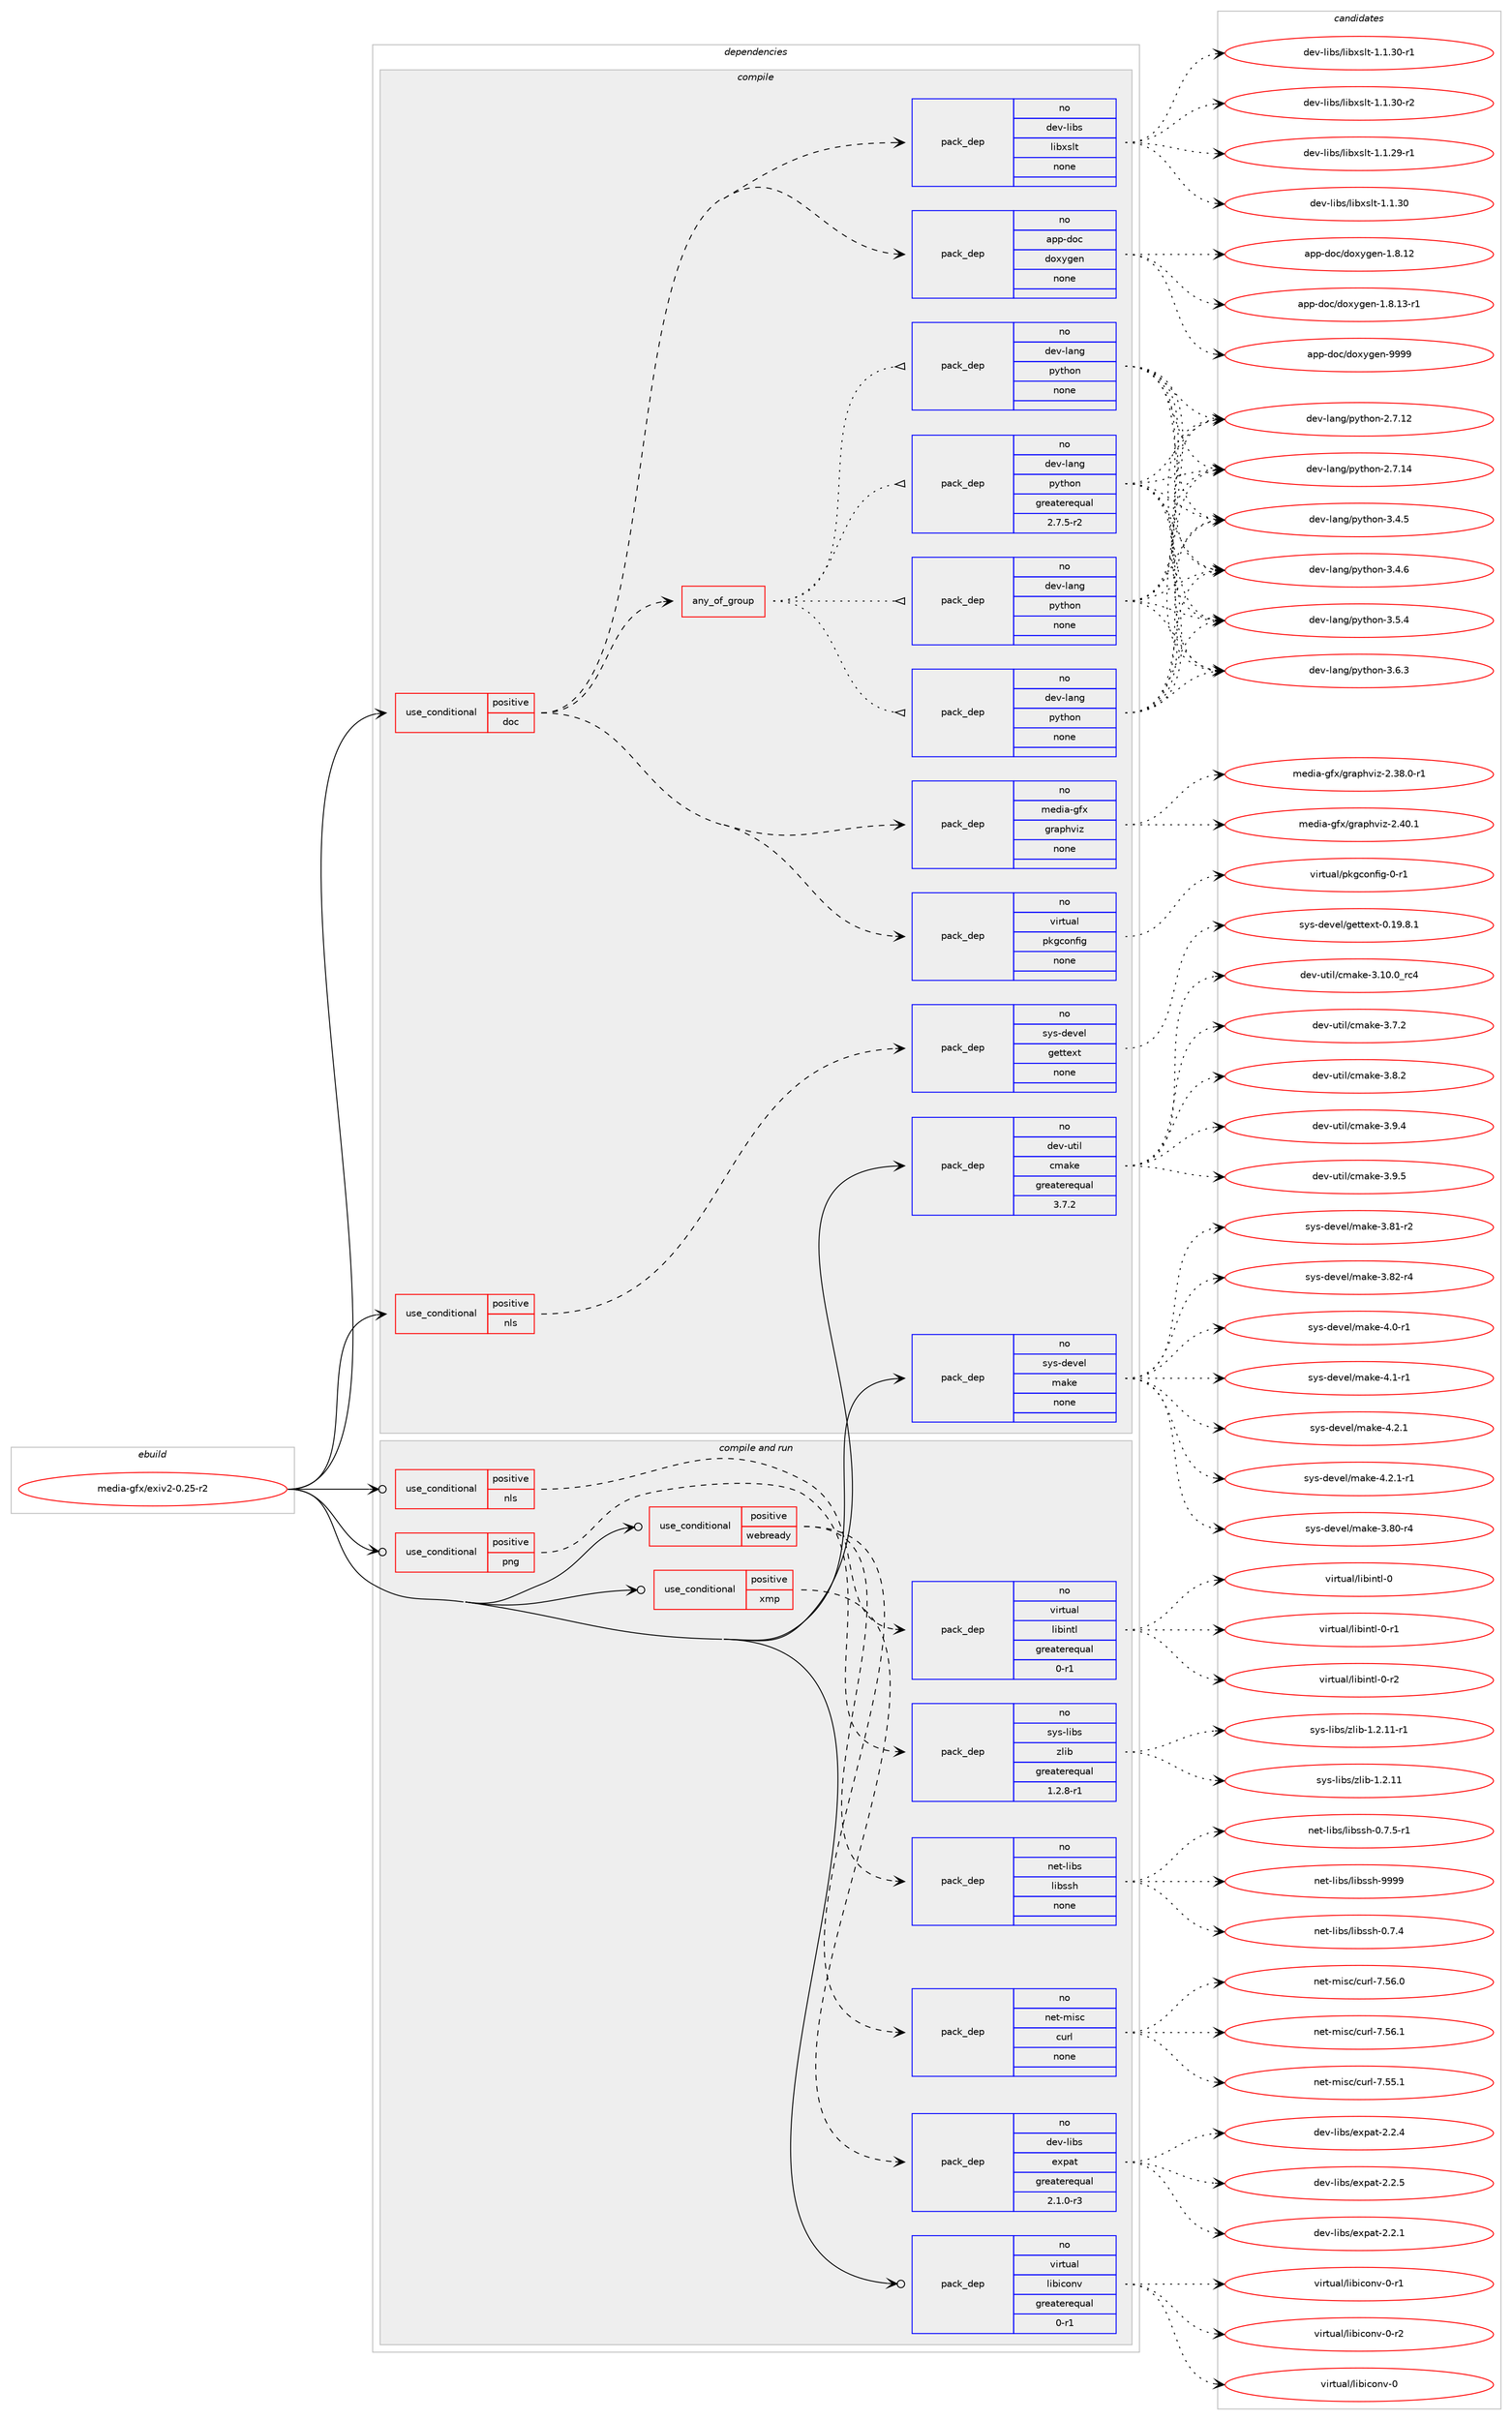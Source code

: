 digraph prolog {

# *************
# Graph options
# *************

newrank=true;
concentrate=true;
compound=true;
graph [rankdir=LR,fontname=Helvetica,fontsize=10,ranksep=1.5];#, ranksep=2.5, nodesep=0.2];
edge  [arrowhead=vee];
node  [fontname=Helvetica,fontsize=10];

# **********
# The ebuild
# **********

subgraph cluster_leftcol {
color=gray;
rank=same;
label=<<i>ebuild</i>>;
id [label="media-gfx/exiv2-0.25-r2", color=red, width=4, href="../media-gfx/exiv2-0.25-r2.svg"];
}

# ****************
# The dependencies
# ****************

subgraph cluster_midcol {
color=gray;
label=<<i>dependencies</i>>;
subgraph cluster_compile {
fillcolor="#eeeeee";
style=filled;
label=<<i>compile</i>>;
subgraph cond87143 {
dependency352194 [label=<<TABLE BORDER="0" CELLBORDER="1" CELLSPACING="0" CELLPADDING="4"><TR><TD ROWSPAN="3" CELLPADDING="10">use_conditional</TD></TR><TR><TD>positive</TD></TR><TR><TD>doc</TD></TR></TABLE>>, shape=none, color=red];
subgraph pack259701 {
dependency352195 [label=<<TABLE BORDER="0" CELLBORDER="1" CELLSPACING="0" CELLPADDING="4" WIDTH="220"><TR><TD ROWSPAN="6" CELLPADDING="30">pack_dep</TD></TR><TR><TD WIDTH="110">no</TD></TR><TR><TD>app-doc</TD></TR><TR><TD>doxygen</TD></TR><TR><TD>none</TD></TR><TR><TD></TD></TR></TABLE>>, shape=none, color=blue];
}
dependency352194:e -> dependency352195:w [weight=20,style="dashed",arrowhead="vee"];
subgraph pack259702 {
dependency352196 [label=<<TABLE BORDER="0" CELLBORDER="1" CELLSPACING="0" CELLPADDING="4" WIDTH="220"><TR><TD ROWSPAN="6" CELLPADDING="30">pack_dep</TD></TR><TR><TD WIDTH="110">no</TD></TR><TR><TD>dev-libs</TD></TR><TR><TD>libxslt</TD></TR><TR><TD>none</TD></TR><TR><TD></TD></TR></TABLE>>, shape=none, color=blue];
}
dependency352194:e -> dependency352196:w [weight=20,style="dashed",arrowhead="vee"];
subgraph pack259703 {
dependency352197 [label=<<TABLE BORDER="0" CELLBORDER="1" CELLSPACING="0" CELLPADDING="4" WIDTH="220"><TR><TD ROWSPAN="6" CELLPADDING="30">pack_dep</TD></TR><TR><TD WIDTH="110">no</TD></TR><TR><TD>virtual</TD></TR><TR><TD>pkgconfig</TD></TR><TR><TD>none</TD></TR><TR><TD></TD></TR></TABLE>>, shape=none, color=blue];
}
dependency352194:e -> dependency352197:w [weight=20,style="dashed",arrowhead="vee"];
subgraph pack259704 {
dependency352198 [label=<<TABLE BORDER="0" CELLBORDER="1" CELLSPACING="0" CELLPADDING="4" WIDTH="220"><TR><TD ROWSPAN="6" CELLPADDING="30">pack_dep</TD></TR><TR><TD WIDTH="110">no</TD></TR><TR><TD>media-gfx</TD></TR><TR><TD>graphviz</TD></TR><TR><TD>none</TD></TR><TR><TD></TD></TR></TABLE>>, shape=none, color=blue];
}
dependency352194:e -> dependency352198:w [weight=20,style="dashed",arrowhead="vee"];
subgraph any5245 {
dependency352199 [label=<<TABLE BORDER="0" CELLBORDER="1" CELLSPACING="0" CELLPADDING="4"><TR><TD CELLPADDING="10">any_of_group</TD></TR></TABLE>>, shape=none, color=red];subgraph pack259705 {
dependency352200 [label=<<TABLE BORDER="0" CELLBORDER="1" CELLSPACING="0" CELLPADDING="4" WIDTH="220"><TR><TD ROWSPAN="6" CELLPADDING="30">pack_dep</TD></TR><TR><TD WIDTH="110">no</TD></TR><TR><TD>dev-lang</TD></TR><TR><TD>python</TD></TR><TR><TD>none</TD></TR><TR><TD></TD></TR></TABLE>>, shape=none, color=blue];
}
dependency352199:e -> dependency352200:w [weight=20,style="dotted",arrowhead="oinv"];
subgraph pack259706 {
dependency352201 [label=<<TABLE BORDER="0" CELLBORDER="1" CELLSPACING="0" CELLPADDING="4" WIDTH="220"><TR><TD ROWSPAN="6" CELLPADDING="30">pack_dep</TD></TR><TR><TD WIDTH="110">no</TD></TR><TR><TD>dev-lang</TD></TR><TR><TD>python</TD></TR><TR><TD>none</TD></TR><TR><TD></TD></TR></TABLE>>, shape=none, color=blue];
}
dependency352199:e -> dependency352201:w [weight=20,style="dotted",arrowhead="oinv"];
subgraph pack259707 {
dependency352202 [label=<<TABLE BORDER="0" CELLBORDER="1" CELLSPACING="0" CELLPADDING="4" WIDTH="220"><TR><TD ROWSPAN="6" CELLPADDING="30">pack_dep</TD></TR><TR><TD WIDTH="110">no</TD></TR><TR><TD>dev-lang</TD></TR><TR><TD>python</TD></TR><TR><TD>none</TD></TR><TR><TD></TD></TR></TABLE>>, shape=none, color=blue];
}
dependency352199:e -> dependency352202:w [weight=20,style="dotted",arrowhead="oinv"];
subgraph pack259708 {
dependency352203 [label=<<TABLE BORDER="0" CELLBORDER="1" CELLSPACING="0" CELLPADDING="4" WIDTH="220"><TR><TD ROWSPAN="6" CELLPADDING="30">pack_dep</TD></TR><TR><TD WIDTH="110">no</TD></TR><TR><TD>dev-lang</TD></TR><TR><TD>python</TD></TR><TR><TD>greaterequal</TD></TR><TR><TD>2.7.5-r2</TD></TR></TABLE>>, shape=none, color=blue];
}
dependency352199:e -> dependency352203:w [weight=20,style="dotted",arrowhead="oinv"];
}
dependency352194:e -> dependency352199:w [weight=20,style="dashed",arrowhead="vee"];
}
id:e -> dependency352194:w [weight=20,style="solid",arrowhead="vee"];
subgraph cond87144 {
dependency352204 [label=<<TABLE BORDER="0" CELLBORDER="1" CELLSPACING="0" CELLPADDING="4"><TR><TD ROWSPAN="3" CELLPADDING="10">use_conditional</TD></TR><TR><TD>positive</TD></TR><TR><TD>nls</TD></TR></TABLE>>, shape=none, color=red];
subgraph pack259709 {
dependency352205 [label=<<TABLE BORDER="0" CELLBORDER="1" CELLSPACING="0" CELLPADDING="4" WIDTH="220"><TR><TD ROWSPAN="6" CELLPADDING="30">pack_dep</TD></TR><TR><TD WIDTH="110">no</TD></TR><TR><TD>sys-devel</TD></TR><TR><TD>gettext</TD></TR><TR><TD>none</TD></TR><TR><TD></TD></TR></TABLE>>, shape=none, color=blue];
}
dependency352204:e -> dependency352205:w [weight=20,style="dashed",arrowhead="vee"];
}
id:e -> dependency352204:w [weight=20,style="solid",arrowhead="vee"];
subgraph pack259710 {
dependency352206 [label=<<TABLE BORDER="0" CELLBORDER="1" CELLSPACING="0" CELLPADDING="4" WIDTH="220"><TR><TD ROWSPAN="6" CELLPADDING="30">pack_dep</TD></TR><TR><TD WIDTH="110">no</TD></TR><TR><TD>dev-util</TD></TR><TR><TD>cmake</TD></TR><TR><TD>greaterequal</TD></TR><TR><TD>3.7.2</TD></TR></TABLE>>, shape=none, color=blue];
}
id:e -> dependency352206:w [weight=20,style="solid",arrowhead="vee"];
subgraph pack259711 {
dependency352207 [label=<<TABLE BORDER="0" CELLBORDER="1" CELLSPACING="0" CELLPADDING="4" WIDTH="220"><TR><TD ROWSPAN="6" CELLPADDING="30">pack_dep</TD></TR><TR><TD WIDTH="110">no</TD></TR><TR><TD>sys-devel</TD></TR><TR><TD>make</TD></TR><TR><TD>none</TD></TR><TR><TD></TD></TR></TABLE>>, shape=none, color=blue];
}
id:e -> dependency352207:w [weight=20,style="solid",arrowhead="vee"];
}
subgraph cluster_compileandrun {
fillcolor="#eeeeee";
style=filled;
label=<<i>compile and run</i>>;
subgraph cond87145 {
dependency352208 [label=<<TABLE BORDER="0" CELLBORDER="1" CELLSPACING="0" CELLPADDING="4"><TR><TD ROWSPAN="3" CELLPADDING="10">use_conditional</TD></TR><TR><TD>positive</TD></TR><TR><TD>nls</TD></TR></TABLE>>, shape=none, color=red];
subgraph pack259712 {
dependency352209 [label=<<TABLE BORDER="0" CELLBORDER="1" CELLSPACING="0" CELLPADDING="4" WIDTH="220"><TR><TD ROWSPAN="6" CELLPADDING="30">pack_dep</TD></TR><TR><TD WIDTH="110">no</TD></TR><TR><TD>virtual</TD></TR><TR><TD>libintl</TD></TR><TR><TD>greaterequal</TD></TR><TR><TD>0-r1</TD></TR></TABLE>>, shape=none, color=blue];
}
dependency352208:e -> dependency352209:w [weight=20,style="dashed",arrowhead="vee"];
}
id:e -> dependency352208:w [weight=20,style="solid",arrowhead="odotvee"];
subgraph cond87146 {
dependency352210 [label=<<TABLE BORDER="0" CELLBORDER="1" CELLSPACING="0" CELLPADDING="4"><TR><TD ROWSPAN="3" CELLPADDING="10">use_conditional</TD></TR><TR><TD>positive</TD></TR><TR><TD>png</TD></TR></TABLE>>, shape=none, color=red];
subgraph pack259713 {
dependency352211 [label=<<TABLE BORDER="0" CELLBORDER="1" CELLSPACING="0" CELLPADDING="4" WIDTH="220"><TR><TD ROWSPAN="6" CELLPADDING="30">pack_dep</TD></TR><TR><TD WIDTH="110">no</TD></TR><TR><TD>sys-libs</TD></TR><TR><TD>zlib</TD></TR><TR><TD>greaterequal</TD></TR><TR><TD>1.2.8-r1</TD></TR></TABLE>>, shape=none, color=blue];
}
dependency352210:e -> dependency352211:w [weight=20,style="dashed",arrowhead="vee"];
}
id:e -> dependency352210:w [weight=20,style="solid",arrowhead="odotvee"];
subgraph cond87147 {
dependency352212 [label=<<TABLE BORDER="0" CELLBORDER="1" CELLSPACING="0" CELLPADDING="4"><TR><TD ROWSPAN="3" CELLPADDING="10">use_conditional</TD></TR><TR><TD>positive</TD></TR><TR><TD>webready</TD></TR></TABLE>>, shape=none, color=red];
subgraph pack259714 {
dependency352213 [label=<<TABLE BORDER="0" CELLBORDER="1" CELLSPACING="0" CELLPADDING="4" WIDTH="220"><TR><TD ROWSPAN="6" CELLPADDING="30">pack_dep</TD></TR><TR><TD WIDTH="110">no</TD></TR><TR><TD>net-libs</TD></TR><TR><TD>libssh</TD></TR><TR><TD>none</TD></TR><TR><TD></TD></TR></TABLE>>, shape=none, color=blue];
}
dependency352212:e -> dependency352213:w [weight=20,style="dashed",arrowhead="vee"];
subgraph pack259715 {
dependency352214 [label=<<TABLE BORDER="0" CELLBORDER="1" CELLSPACING="0" CELLPADDING="4" WIDTH="220"><TR><TD ROWSPAN="6" CELLPADDING="30">pack_dep</TD></TR><TR><TD WIDTH="110">no</TD></TR><TR><TD>net-misc</TD></TR><TR><TD>curl</TD></TR><TR><TD>none</TD></TR><TR><TD></TD></TR></TABLE>>, shape=none, color=blue];
}
dependency352212:e -> dependency352214:w [weight=20,style="dashed",arrowhead="vee"];
}
id:e -> dependency352212:w [weight=20,style="solid",arrowhead="odotvee"];
subgraph cond87148 {
dependency352215 [label=<<TABLE BORDER="0" CELLBORDER="1" CELLSPACING="0" CELLPADDING="4"><TR><TD ROWSPAN="3" CELLPADDING="10">use_conditional</TD></TR><TR><TD>positive</TD></TR><TR><TD>xmp</TD></TR></TABLE>>, shape=none, color=red];
subgraph pack259716 {
dependency352216 [label=<<TABLE BORDER="0" CELLBORDER="1" CELLSPACING="0" CELLPADDING="4" WIDTH="220"><TR><TD ROWSPAN="6" CELLPADDING="30">pack_dep</TD></TR><TR><TD WIDTH="110">no</TD></TR><TR><TD>dev-libs</TD></TR><TR><TD>expat</TD></TR><TR><TD>greaterequal</TD></TR><TR><TD>2.1.0-r3</TD></TR></TABLE>>, shape=none, color=blue];
}
dependency352215:e -> dependency352216:w [weight=20,style="dashed",arrowhead="vee"];
}
id:e -> dependency352215:w [weight=20,style="solid",arrowhead="odotvee"];
subgraph pack259717 {
dependency352217 [label=<<TABLE BORDER="0" CELLBORDER="1" CELLSPACING="0" CELLPADDING="4" WIDTH="220"><TR><TD ROWSPAN="6" CELLPADDING="30">pack_dep</TD></TR><TR><TD WIDTH="110">no</TD></TR><TR><TD>virtual</TD></TR><TR><TD>libiconv</TD></TR><TR><TD>greaterequal</TD></TR><TR><TD>0-r1</TD></TR></TABLE>>, shape=none, color=blue];
}
id:e -> dependency352217:w [weight=20,style="solid",arrowhead="odotvee"];
}
subgraph cluster_run {
fillcolor="#eeeeee";
style=filled;
label=<<i>run</i>>;
}
}

# **************
# The candidates
# **************

subgraph cluster_choices {
rank=same;
color=gray;
label=<<i>candidates</i>>;

subgraph choice259701 {
color=black;
nodesep=1;
choice9711211245100111994710011112012110310111045494656464950 [label="app-doc/doxygen-1.8.12", color=red, width=4,href="../app-doc/doxygen-1.8.12.svg"];
choice97112112451001119947100111120121103101110454946564649514511449 [label="app-doc/doxygen-1.8.13-r1", color=red, width=4,href="../app-doc/doxygen-1.8.13-r1.svg"];
choice971121124510011199471001111201211031011104557575757 [label="app-doc/doxygen-9999", color=red, width=4,href="../app-doc/doxygen-9999.svg"];
dependency352195:e -> choice9711211245100111994710011112012110310111045494656464950:w [style=dotted,weight="100"];
dependency352195:e -> choice97112112451001119947100111120121103101110454946564649514511449:w [style=dotted,weight="100"];
dependency352195:e -> choice971121124510011199471001111201211031011104557575757:w [style=dotted,weight="100"];
}
subgraph choice259702 {
color=black;
nodesep=1;
choice10010111845108105981154710810598120115108116454946494650574511449 [label="dev-libs/libxslt-1.1.29-r1", color=red, width=4,href="../dev-libs/libxslt-1.1.29-r1.svg"];
choice1001011184510810598115471081059812011510811645494649465148 [label="dev-libs/libxslt-1.1.30", color=red, width=4,href="../dev-libs/libxslt-1.1.30.svg"];
choice10010111845108105981154710810598120115108116454946494651484511449 [label="dev-libs/libxslt-1.1.30-r1", color=red, width=4,href="../dev-libs/libxslt-1.1.30-r1.svg"];
choice10010111845108105981154710810598120115108116454946494651484511450 [label="dev-libs/libxslt-1.1.30-r2", color=red, width=4,href="../dev-libs/libxslt-1.1.30-r2.svg"];
dependency352196:e -> choice10010111845108105981154710810598120115108116454946494650574511449:w [style=dotted,weight="100"];
dependency352196:e -> choice1001011184510810598115471081059812011510811645494649465148:w [style=dotted,weight="100"];
dependency352196:e -> choice10010111845108105981154710810598120115108116454946494651484511449:w [style=dotted,weight="100"];
dependency352196:e -> choice10010111845108105981154710810598120115108116454946494651484511450:w [style=dotted,weight="100"];
}
subgraph choice259703 {
color=black;
nodesep=1;
choice11810511411611797108471121071039911111010210510345484511449 [label="virtual/pkgconfig-0-r1", color=red, width=4,href="../virtual/pkgconfig-0-r1.svg"];
dependency352197:e -> choice11810511411611797108471121071039911111010210510345484511449:w [style=dotted,weight="100"];
}
subgraph choice259704 {
color=black;
nodesep=1;
choice10910110010597451031021204710311497112104118105122455046515646484511449 [label="media-gfx/graphviz-2.38.0-r1", color=red, width=4,href="../media-gfx/graphviz-2.38.0-r1.svg"];
choice1091011001059745103102120471031149711210411810512245504652484649 [label="media-gfx/graphviz-2.40.1", color=red, width=4,href="../media-gfx/graphviz-2.40.1.svg"];
dependency352198:e -> choice10910110010597451031021204710311497112104118105122455046515646484511449:w [style=dotted,weight="100"];
dependency352198:e -> choice1091011001059745103102120471031149711210411810512245504652484649:w [style=dotted,weight="100"];
}
subgraph choice259705 {
color=black;
nodesep=1;
choice10010111845108971101034711212111610411111045504655464950 [label="dev-lang/python-2.7.12", color=red, width=4,href="../dev-lang/python-2.7.12.svg"];
choice10010111845108971101034711212111610411111045504655464952 [label="dev-lang/python-2.7.14", color=red, width=4,href="../dev-lang/python-2.7.14.svg"];
choice100101118451089711010347112121116104111110455146524653 [label="dev-lang/python-3.4.5", color=red, width=4,href="../dev-lang/python-3.4.5.svg"];
choice100101118451089711010347112121116104111110455146524654 [label="dev-lang/python-3.4.6", color=red, width=4,href="../dev-lang/python-3.4.6.svg"];
choice100101118451089711010347112121116104111110455146534652 [label="dev-lang/python-3.5.4", color=red, width=4,href="../dev-lang/python-3.5.4.svg"];
choice100101118451089711010347112121116104111110455146544651 [label="dev-lang/python-3.6.3", color=red, width=4,href="../dev-lang/python-3.6.3.svg"];
dependency352200:e -> choice10010111845108971101034711212111610411111045504655464950:w [style=dotted,weight="100"];
dependency352200:e -> choice10010111845108971101034711212111610411111045504655464952:w [style=dotted,weight="100"];
dependency352200:e -> choice100101118451089711010347112121116104111110455146524653:w [style=dotted,weight="100"];
dependency352200:e -> choice100101118451089711010347112121116104111110455146524654:w [style=dotted,weight="100"];
dependency352200:e -> choice100101118451089711010347112121116104111110455146534652:w [style=dotted,weight="100"];
dependency352200:e -> choice100101118451089711010347112121116104111110455146544651:w [style=dotted,weight="100"];
}
subgraph choice259706 {
color=black;
nodesep=1;
choice10010111845108971101034711212111610411111045504655464950 [label="dev-lang/python-2.7.12", color=red, width=4,href="../dev-lang/python-2.7.12.svg"];
choice10010111845108971101034711212111610411111045504655464952 [label="dev-lang/python-2.7.14", color=red, width=4,href="../dev-lang/python-2.7.14.svg"];
choice100101118451089711010347112121116104111110455146524653 [label="dev-lang/python-3.4.5", color=red, width=4,href="../dev-lang/python-3.4.5.svg"];
choice100101118451089711010347112121116104111110455146524654 [label="dev-lang/python-3.4.6", color=red, width=4,href="../dev-lang/python-3.4.6.svg"];
choice100101118451089711010347112121116104111110455146534652 [label="dev-lang/python-3.5.4", color=red, width=4,href="../dev-lang/python-3.5.4.svg"];
choice100101118451089711010347112121116104111110455146544651 [label="dev-lang/python-3.6.3", color=red, width=4,href="../dev-lang/python-3.6.3.svg"];
dependency352201:e -> choice10010111845108971101034711212111610411111045504655464950:w [style=dotted,weight="100"];
dependency352201:e -> choice10010111845108971101034711212111610411111045504655464952:w [style=dotted,weight="100"];
dependency352201:e -> choice100101118451089711010347112121116104111110455146524653:w [style=dotted,weight="100"];
dependency352201:e -> choice100101118451089711010347112121116104111110455146524654:w [style=dotted,weight="100"];
dependency352201:e -> choice100101118451089711010347112121116104111110455146534652:w [style=dotted,weight="100"];
dependency352201:e -> choice100101118451089711010347112121116104111110455146544651:w [style=dotted,weight="100"];
}
subgraph choice259707 {
color=black;
nodesep=1;
choice10010111845108971101034711212111610411111045504655464950 [label="dev-lang/python-2.7.12", color=red, width=4,href="../dev-lang/python-2.7.12.svg"];
choice10010111845108971101034711212111610411111045504655464952 [label="dev-lang/python-2.7.14", color=red, width=4,href="../dev-lang/python-2.7.14.svg"];
choice100101118451089711010347112121116104111110455146524653 [label="dev-lang/python-3.4.5", color=red, width=4,href="../dev-lang/python-3.4.5.svg"];
choice100101118451089711010347112121116104111110455146524654 [label="dev-lang/python-3.4.6", color=red, width=4,href="../dev-lang/python-3.4.6.svg"];
choice100101118451089711010347112121116104111110455146534652 [label="dev-lang/python-3.5.4", color=red, width=4,href="../dev-lang/python-3.5.4.svg"];
choice100101118451089711010347112121116104111110455146544651 [label="dev-lang/python-3.6.3", color=red, width=4,href="../dev-lang/python-3.6.3.svg"];
dependency352202:e -> choice10010111845108971101034711212111610411111045504655464950:w [style=dotted,weight="100"];
dependency352202:e -> choice10010111845108971101034711212111610411111045504655464952:w [style=dotted,weight="100"];
dependency352202:e -> choice100101118451089711010347112121116104111110455146524653:w [style=dotted,weight="100"];
dependency352202:e -> choice100101118451089711010347112121116104111110455146524654:w [style=dotted,weight="100"];
dependency352202:e -> choice100101118451089711010347112121116104111110455146534652:w [style=dotted,weight="100"];
dependency352202:e -> choice100101118451089711010347112121116104111110455146544651:w [style=dotted,weight="100"];
}
subgraph choice259708 {
color=black;
nodesep=1;
choice10010111845108971101034711212111610411111045504655464950 [label="dev-lang/python-2.7.12", color=red, width=4,href="../dev-lang/python-2.7.12.svg"];
choice10010111845108971101034711212111610411111045504655464952 [label="dev-lang/python-2.7.14", color=red, width=4,href="../dev-lang/python-2.7.14.svg"];
choice100101118451089711010347112121116104111110455146524653 [label="dev-lang/python-3.4.5", color=red, width=4,href="../dev-lang/python-3.4.5.svg"];
choice100101118451089711010347112121116104111110455146524654 [label="dev-lang/python-3.4.6", color=red, width=4,href="../dev-lang/python-3.4.6.svg"];
choice100101118451089711010347112121116104111110455146534652 [label="dev-lang/python-3.5.4", color=red, width=4,href="../dev-lang/python-3.5.4.svg"];
choice100101118451089711010347112121116104111110455146544651 [label="dev-lang/python-3.6.3", color=red, width=4,href="../dev-lang/python-3.6.3.svg"];
dependency352203:e -> choice10010111845108971101034711212111610411111045504655464950:w [style=dotted,weight="100"];
dependency352203:e -> choice10010111845108971101034711212111610411111045504655464952:w [style=dotted,weight="100"];
dependency352203:e -> choice100101118451089711010347112121116104111110455146524653:w [style=dotted,weight="100"];
dependency352203:e -> choice100101118451089711010347112121116104111110455146524654:w [style=dotted,weight="100"];
dependency352203:e -> choice100101118451089711010347112121116104111110455146534652:w [style=dotted,weight="100"];
dependency352203:e -> choice100101118451089711010347112121116104111110455146544651:w [style=dotted,weight="100"];
}
subgraph choice259709 {
color=black;
nodesep=1;
choice1151211154510010111810110847103101116116101120116454846495746564649 [label="sys-devel/gettext-0.19.8.1", color=red, width=4,href="../sys-devel/gettext-0.19.8.1.svg"];
dependency352205:e -> choice1151211154510010111810110847103101116116101120116454846495746564649:w [style=dotted,weight="100"];
}
subgraph choice259710 {
color=black;
nodesep=1;
choice1001011184511711610510847991099710710145514649484648951149952 [label="dev-util/cmake-3.10.0_rc4", color=red, width=4,href="../dev-util/cmake-3.10.0_rc4.svg"];
choice10010111845117116105108479910997107101455146554650 [label="dev-util/cmake-3.7.2", color=red, width=4,href="../dev-util/cmake-3.7.2.svg"];
choice10010111845117116105108479910997107101455146564650 [label="dev-util/cmake-3.8.2", color=red, width=4,href="../dev-util/cmake-3.8.2.svg"];
choice10010111845117116105108479910997107101455146574652 [label="dev-util/cmake-3.9.4", color=red, width=4,href="../dev-util/cmake-3.9.4.svg"];
choice10010111845117116105108479910997107101455146574653 [label="dev-util/cmake-3.9.5", color=red, width=4,href="../dev-util/cmake-3.9.5.svg"];
dependency352206:e -> choice1001011184511711610510847991099710710145514649484648951149952:w [style=dotted,weight="100"];
dependency352206:e -> choice10010111845117116105108479910997107101455146554650:w [style=dotted,weight="100"];
dependency352206:e -> choice10010111845117116105108479910997107101455146564650:w [style=dotted,weight="100"];
dependency352206:e -> choice10010111845117116105108479910997107101455146574652:w [style=dotted,weight="100"];
dependency352206:e -> choice10010111845117116105108479910997107101455146574653:w [style=dotted,weight="100"];
}
subgraph choice259711 {
color=black;
nodesep=1;
choice11512111545100101118101108471099710710145514656484511452 [label="sys-devel/make-3.80-r4", color=red, width=4,href="../sys-devel/make-3.80-r4.svg"];
choice11512111545100101118101108471099710710145514656494511450 [label="sys-devel/make-3.81-r2", color=red, width=4,href="../sys-devel/make-3.81-r2.svg"];
choice11512111545100101118101108471099710710145514656504511452 [label="sys-devel/make-3.82-r4", color=red, width=4,href="../sys-devel/make-3.82-r4.svg"];
choice115121115451001011181011084710997107101455246484511449 [label="sys-devel/make-4.0-r1", color=red, width=4,href="../sys-devel/make-4.0-r1.svg"];
choice115121115451001011181011084710997107101455246494511449 [label="sys-devel/make-4.1-r1", color=red, width=4,href="../sys-devel/make-4.1-r1.svg"];
choice115121115451001011181011084710997107101455246504649 [label="sys-devel/make-4.2.1", color=red, width=4,href="../sys-devel/make-4.2.1.svg"];
choice1151211154510010111810110847109971071014552465046494511449 [label="sys-devel/make-4.2.1-r1", color=red, width=4,href="../sys-devel/make-4.2.1-r1.svg"];
dependency352207:e -> choice11512111545100101118101108471099710710145514656484511452:w [style=dotted,weight="100"];
dependency352207:e -> choice11512111545100101118101108471099710710145514656494511450:w [style=dotted,weight="100"];
dependency352207:e -> choice11512111545100101118101108471099710710145514656504511452:w [style=dotted,weight="100"];
dependency352207:e -> choice115121115451001011181011084710997107101455246484511449:w [style=dotted,weight="100"];
dependency352207:e -> choice115121115451001011181011084710997107101455246494511449:w [style=dotted,weight="100"];
dependency352207:e -> choice115121115451001011181011084710997107101455246504649:w [style=dotted,weight="100"];
dependency352207:e -> choice1151211154510010111810110847109971071014552465046494511449:w [style=dotted,weight="100"];
}
subgraph choice259712 {
color=black;
nodesep=1;
choice1181051141161179710847108105981051101161084548 [label="virtual/libintl-0", color=red, width=4,href="../virtual/libintl-0.svg"];
choice11810511411611797108471081059810511011610845484511449 [label="virtual/libintl-0-r1", color=red, width=4,href="../virtual/libintl-0-r1.svg"];
choice11810511411611797108471081059810511011610845484511450 [label="virtual/libintl-0-r2", color=red, width=4,href="../virtual/libintl-0-r2.svg"];
dependency352209:e -> choice1181051141161179710847108105981051101161084548:w [style=dotted,weight="100"];
dependency352209:e -> choice11810511411611797108471081059810511011610845484511449:w [style=dotted,weight="100"];
dependency352209:e -> choice11810511411611797108471081059810511011610845484511450:w [style=dotted,weight="100"];
}
subgraph choice259713 {
color=black;
nodesep=1;
choice1151211154510810598115471221081059845494650464949 [label="sys-libs/zlib-1.2.11", color=red, width=4,href="../sys-libs/zlib-1.2.11.svg"];
choice11512111545108105981154712210810598454946504649494511449 [label="sys-libs/zlib-1.2.11-r1", color=red, width=4,href="../sys-libs/zlib-1.2.11-r1.svg"];
dependency352211:e -> choice1151211154510810598115471221081059845494650464949:w [style=dotted,weight="100"];
dependency352211:e -> choice11512111545108105981154712210810598454946504649494511449:w [style=dotted,weight="100"];
}
subgraph choice259714 {
color=black;
nodesep=1;
choice11010111645108105981154710810598115115104454846554652 [label="net-libs/libssh-0.7.4", color=red, width=4,href="../net-libs/libssh-0.7.4.svg"];
choice110101116451081059811547108105981151151044548465546534511449 [label="net-libs/libssh-0.7.5-r1", color=red, width=4,href="../net-libs/libssh-0.7.5-r1.svg"];
choice110101116451081059811547108105981151151044557575757 [label="net-libs/libssh-9999", color=red, width=4,href="../net-libs/libssh-9999.svg"];
dependency352213:e -> choice11010111645108105981154710810598115115104454846554652:w [style=dotted,weight="100"];
dependency352213:e -> choice110101116451081059811547108105981151151044548465546534511449:w [style=dotted,weight="100"];
dependency352213:e -> choice110101116451081059811547108105981151151044557575757:w [style=dotted,weight="100"];
}
subgraph choice259715 {
color=black;
nodesep=1;
choice1101011164510910511599479911711410845554653534649 [label="net-misc/curl-7.55.1", color=red, width=4,href="../net-misc/curl-7.55.1.svg"];
choice1101011164510910511599479911711410845554653544648 [label="net-misc/curl-7.56.0", color=red, width=4,href="../net-misc/curl-7.56.0.svg"];
choice1101011164510910511599479911711410845554653544649 [label="net-misc/curl-7.56.1", color=red, width=4,href="../net-misc/curl-7.56.1.svg"];
dependency352214:e -> choice1101011164510910511599479911711410845554653534649:w [style=dotted,weight="100"];
dependency352214:e -> choice1101011164510910511599479911711410845554653544648:w [style=dotted,weight="100"];
dependency352214:e -> choice1101011164510910511599479911711410845554653544649:w [style=dotted,weight="100"];
}
subgraph choice259716 {
color=black;
nodesep=1;
choice10010111845108105981154710112011297116455046504649 [label="dev-libs/expat-2.2.1", color=red, width=4,href="../dev-libs/expat-2.2.1.svg"];
choice10010111845108105981154710112011297116455046504652 [label="dev-libs/expat-2.2.4", color=red, width=4,href="../dev-libs/expat-2.2.4.svg"];
choice10010111845108105981154710112011297116455046504653 [label="dev-libs/expat-2.2.5", color=red, width=4,href="../dev-libs/expat-2.2.5.svg"];
dependency352216:e -> choice10010111845108105981154710112011297116455046504649:w [style=dotted,weight="100"];
dependency352216:e -> choice10010111845108105981154710112011297116455046504652:w [style=dotted,weight="100"];
dependency352216:e -> choice10010111845108105981154710112011297116455046504653:w [style=dotted,weight="100"];
}
subgraph choice259717 {
color=black;
nodesep=1;
choice118105114116117971084710810598105991111101184548 [label="virtual/libiconv-0", color=red, width=4,href="../virtual/libiconv-0.svg"];
choice1181051141161179710847108105981059911111011845484511449 [label="virtual/libiconv-0-r1", color=red, width=4,href="../virtual/libiconv-0-r1.svg"];
choice1181051141161179710847108105981059911111011845484511450 [label="virtual/libiconv-0-r2", color=red, width=4,href="../virtual/libiconv-0-r2.svg"];
dependency352217:e -> choice118105114116117971084710810598105991111101184548:w [style=dotted,weight="100"];
dependency352217:e -> choice1181051141161179710847108105981059911111011845484511449:w [style=dotted,weight="100"];
dependency352217:e -> choice1181051141161179710847108105981059911111011845484511450:w [style=dotted,weight="100"];
}
}

}
